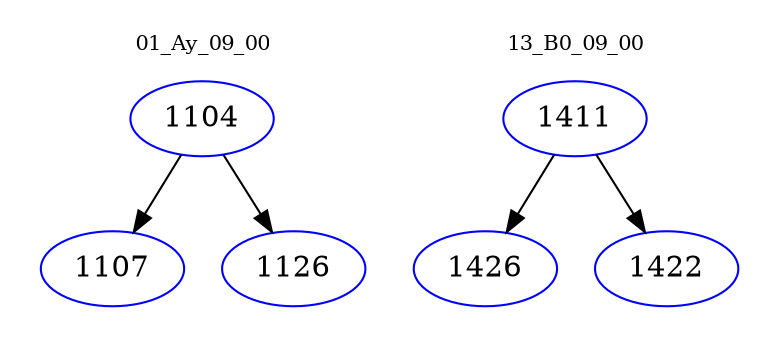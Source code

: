digraph{
subgraph cluster_0 {
color = white
label = "01_Ay_09_00";
fontsize=10;
T0_1104 [label="1104", color="blue"]
T0_1104 -> T0_1107 [color="black"]
T0_1107 [label="1107", color="blue"]
T0_1104 -> T0_1126 [color="black"]
T0_1126 [label="1126", color="blue"]
}
subgraph cluster_1 {
color = white
label = "13_B0_09_00";
fontsize=10;
T1_1411 [label="1411", color="blue"]
T1_1411 -> T1_1426 [color="black"]
T1_1426 [label="1426", color="blue"]
T1_1411 -> T1_1422 [color="black"]
T1_1422 [label="1422", color="blue"]
}
}
